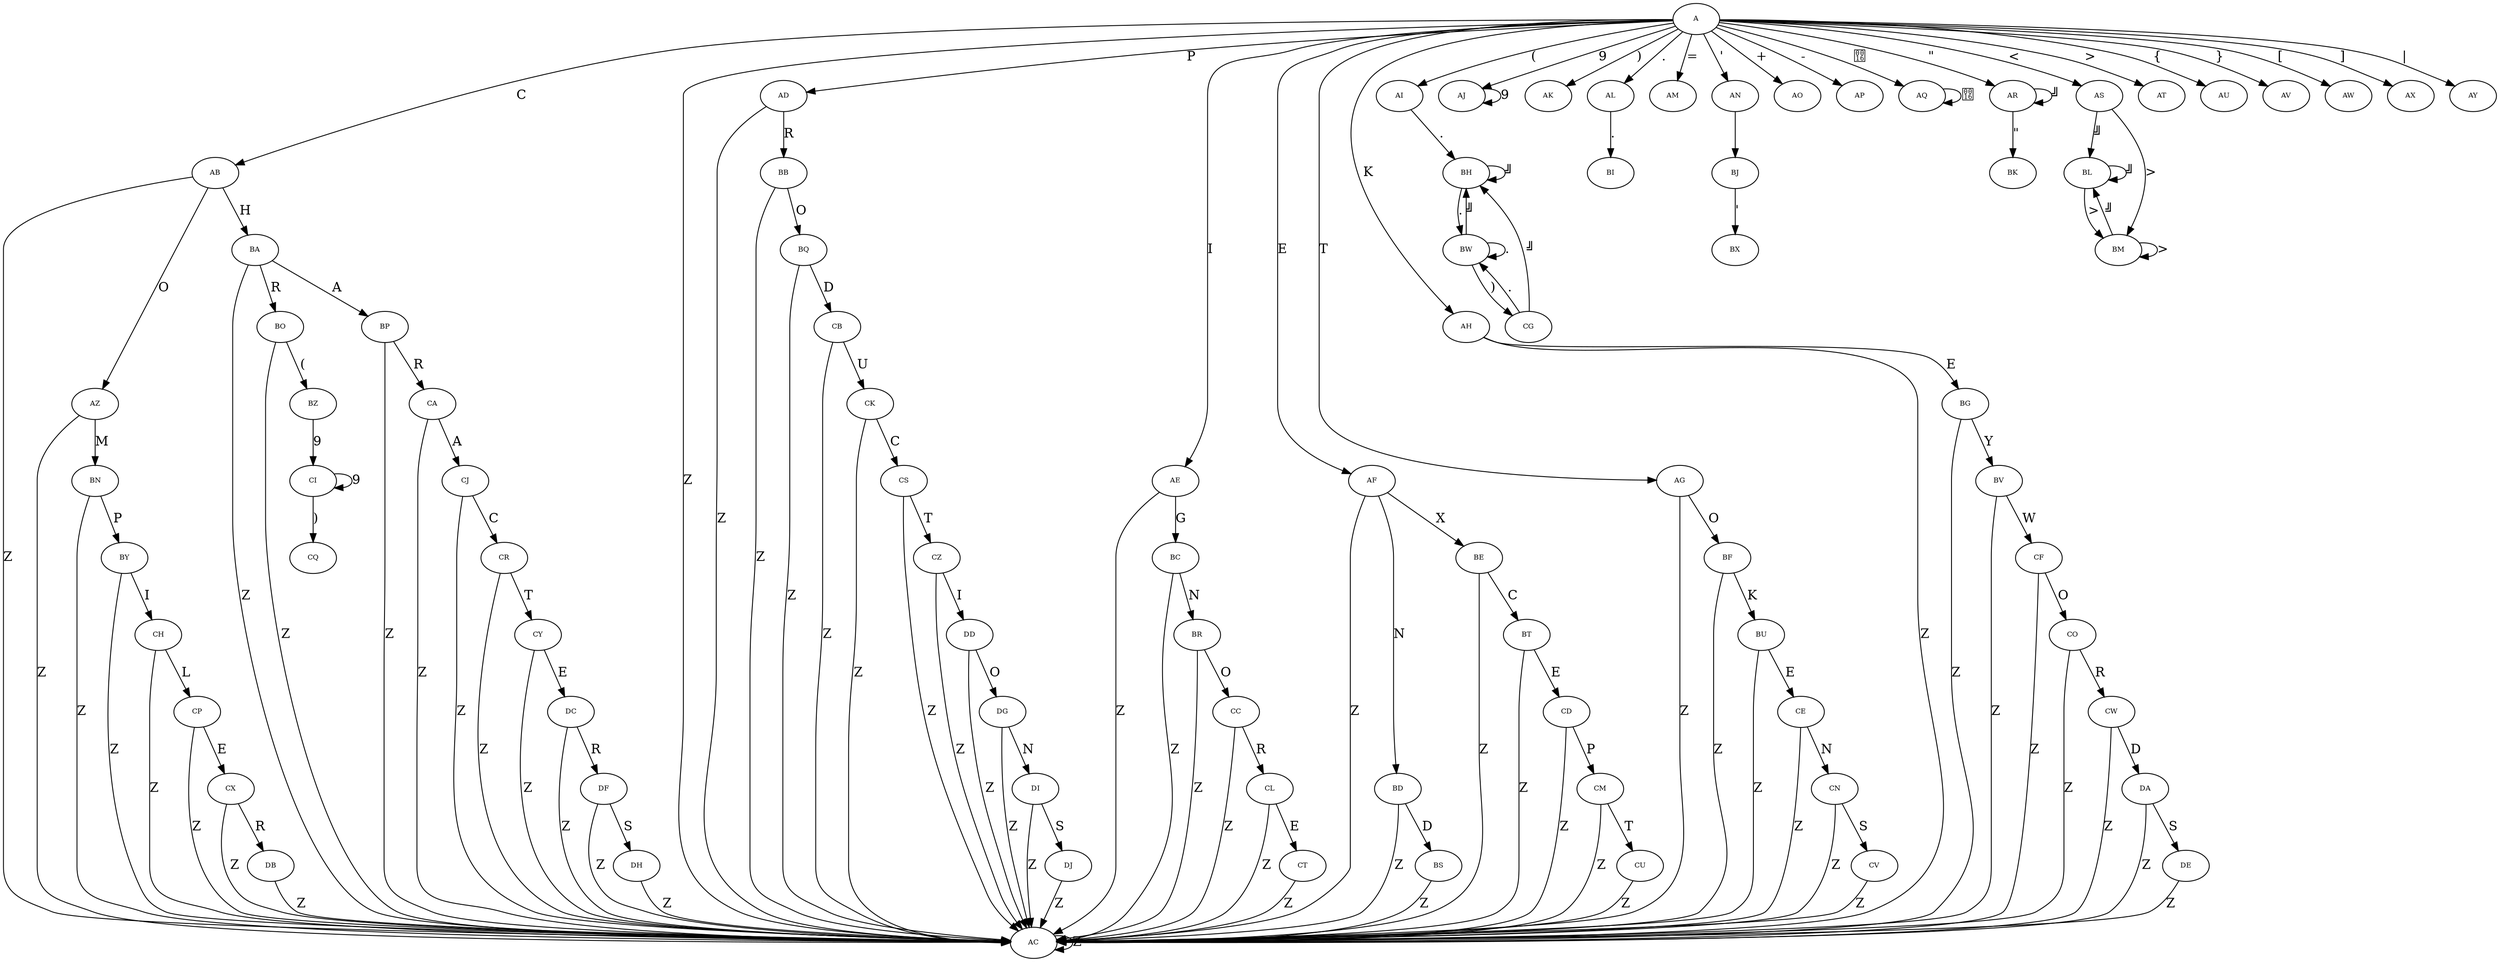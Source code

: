 digraph RGL__DirectedAdjacencyGraph {
    A [
        fontsize = 8,
        label = A
    ]

    AB [
        fontsize = 8,
        label = AB
    ]

    AC [
        fontsize = 8,
        label = AC
    ]

    AD [
        fontsize = 8,
        label = AD
    ]

    AE [
        fontsize = 8,
        label = AE
    ]

    AF [
        fontsize = 8,
        label = AF
    ]

    AG [
        fontsize = 8,
        label = AG
    ]

    AH [
        fontsize = 8,
        label = AH
    ]

    AI [
        fontsize = 8,
        label = AI
    ]

    AJ [
        fontsize = 8,
        label = AJ
    ]

    AK [
        fontsize = 8,
        label = AK
    ]

    AL [
        fontsize = 8,
        label = AL
    ]

    AM [
        fontsize = 8,
        label = AM
    ]

    AN [
        fontsize = 8,
        label = AN
    ]

    AO [
        fontsize = 8,
        label = AO
    ]

    AP [
        fontsize = 8,
        label = AP
    ]

    AQ [
        fontsize = 8,
        label = AQ
    ]

    AR [
        fontsize = 8,
        label = AR
    ]

    AS [
        fontsize = 8,
        label = AS
    ]

    AT [
        fontsize = 8,
        label = AT
    ]

    AU [
        fontsize = 8,
        label = AU
    ]

    AV [
        fontsize = 8,
        label = AV
    ]

    AW [
        fontsize = 8,
        label = AW
    ]

    AX [
        fontsize = 8,
        label = AX
    ]

    AY [
        fontsize = 8,
        label = AY
    ]

    AZ [
        fontsize = 8,
        label = AZ
    ]

    BA [
        fontsize = 8,
        label = BA
    ]

    BB [
        fontsize = 8,
        label = BB
    ]

    BC [
        fontsize = 8,
        label = BC
    ]

    BD [
        fontsize = 8,
        label = BD
    ]

    BE [
        fontsize = 8,
        label = BE
    ]

    BF [
        fontsize = 8,
        label = BF
    ]

    BG [
        fontsize = 8,
        label = BG
    ]

    BH [
        fontsize = 8,
        label = BH
    ]

    BI [
        fontsize = 8,
        label = BI
    ]

    BJ [
        fontsize = 8,
        label = BJ
    ]

    BK [
        fontsize = 8,
        label = BK
    ]

    BL [
        fontsize = 8,
        label = BL
    ]

    BM [
        fontsize = 8,
        label = BM
    ]

    BN [
        fontsize = 8,
        label = BN
    ]

    BO [
        fontsize = 8,
        label = BO
    ]

    BP [
        fontsize = 8,
        label = BP
    ]

    BQ [
        fontsize = 8,
        label = BQ
    ]

    BR [
        fontsize = 8,
        label = BR
    ]

    BS [
        fontsize = 8,
        label = BS
    ]

    BT [
        fontsize = 8,
        label = BT
    ]

    BU [
        fontsize = 8,
        label = BU
    ]

    BV [
        fontsize = 8,
        label = BV
    ]

    BW [
        fontsize = 8,
        label = BW
    ]

    BX [
        fontsize = 8,
        label = BX
    ]

    BY [
        fontsize = 8,
        label = BY
    ]

    BZ [
        fontsize = 8,
        label = BZ
    ]

    CA [
        fontsize = 8,
        label = CA
    ]

    CB [
        fontsize = 8,
        label = CB
    ]

    CC [
        fontsize = 8,
        label = CC
    ]

    CD [
        fontsize = 8,
        label = CD
    ]

    CE [
        fontsize = 8,
        label = CE
    ]

    CF [
        fontsize = 8,
        label = CF
    ]

    CG [
        fontsize = 8,
        label = CG
    ]

    CH [
        fontsize = 8,
        label = CH
    ]

    CI [
        fontsize = 8,
        label = CI
    ]

    CJ [
        fontsize = 8,
        label = CJ
    ]

    CK [
        fontsize = 8,
        label = CK
    ]

    CL [
        fontsize = 8,
        label = CL
    ]

    CM [
        fontsize = 8,
        label = CM
    ]

    CN [
        fontsize = 8,
        label = CN
    ]

    CO [
        fontsize = 8,
        label = CO
    ]

    CP [
        fontsize = 8,
        label = CP
    ]

    CQ [
        fontsize = 8,
        label = CQ
    ]

    CR [
        fontsize = 8,
        label = CR
    ]

    CS [
        fontsize = 8,
        label = CS
    ]

    CT [
        fontsize = 8,
        label = CT
    ]

    CU [
        fontsize = 8,
        label = CU
    ]

    CV [
        fontsize = 8,
        label = CV
    ]

    CW [
        fontsize = 8,
        label = CW
    ]

    CX [
        fontsize = 8,
        label = CX
    ]

    CY [
        fontsize = 8,
        label = CY
    ]

    CZ [
        fontsize = 8,
        label = CZ
    ]

    DA [
        fontsize = 8,
        label = DA
    ]

    DB [
        fontsize = 8,
        label = DB
    ]

    DC [
        fontsize = 8,
        label = DC
    ]

    DD [
        fontsize = 8,
        label = DD
    ]

    DE [
        fontsize = 8,
        label = DE
    ]

    DF [
        fontsize = 8,
        label = DF
    ]

    DG [
        fontsize = 8,
        label = DG
    ]

    DH [
        fontsize = 8,
        label = DH
    ]

    DI [
        fontsize = 8,
        label = DI
    ]

    DJ [
        fontsize = 8,
        label = DJ
    ]

    A -> AB [
        fontsize = 15,
        label = C
    ]

    A -> AC [
        fontsize = 15,
        label = Z
    ]

    A -> AD [
        fontsize = 15,
        label = P
    ]

    A -> AE [
        fontsize = 15,
        label = I
    ]

    A -> AF [
        fontsize = 15,
        label = E
    ]

    A -> AG [
        fontsize = 15,
        label = T
    ]

    A -> AH [
        fontsize = 15,
        label = K
    ]

    A -> AI [
        fontsize = 15,
        label = "("
    ]

    A -> AJ [
        fontsize = 15,
        label = 9
    ]

    A -> AK [
        fontsize = 15,
        label = ")"
    ]

    A -> AL [
        fontsize = 15,
        label = "."
    ]

    A -> AM [
        fontsize = 15,
        label = "="
    ]

    A -> AN [
        fontsize = 15,
        label = "'"
    ]

    A -> AO [
        fontsize = 15,
        label = "+"
    ]

    A -> AP [
        fontsize = 15,
        label = "-"
    ]

    A -> AQ [
        fontsize = 15,
        label = ""
    ]

    A -> AR [
        fontsize = 15,
        label = "\""
    ]

    A -> AS [
        fontsize = 15,
        label = "<"
    ]

    A -> AT [
        fontsize = 15,
        label = ">"
    ]

    A -> AU [
        fontsize = 15,
        label = "{"
    ]

    A -> AV [
        fontsize = 15,
        label = "}"
    ]

    A -> AW [
        fontsize = 15,
        label = "["
    ]

    A -> AX [
        fontsize = 15,
        label = "]"
    ]

    A -> AY [
        fontsize = 15,
        label = "|"
    ]

    AB -> AC [
        fontsize = 15,
        label = Z
    ]

    AB -> AZ [
        fontsize = 15,
        label = O
    ]

    AB -> BA [
        fontsize = 15,
        label = H
    ]

    AC -> AC [
        fontsize = 15,
        label = Z
    ]

    AD -> AC [
        fontsize = 15,
        label = Z
    ]

    AD -> BB [
        fontsize = 15,
        label = R
    ]

    AE -> AC [
        fontsize = 15,
        label = Z
    ]

    AE -> BC [
        fontsize = 15,
        label = G
    ]

    AF -> AC [
        fontsize = 15,
        label = Z
    ]

    AF -> BD [
        fontsize = 15,
        label = N
    ]

    AF -> BE [
        fontsize = 15,
        label = X
    ]

    AG -> AC [
        fontsize = 15,
        label = Z
    ]

    AG -> BF [
        fontsize = 15,
        label = O
    ]

    AH -> AC [
        fontsize = 15,
        label = Z
    ]

    AH -> BG [
        fontsize = 15,
        label = E
    ]

    AI -> BH [
        fontsize = 15,
        label = "."
    ]

    AJ -> AJ [
        fontsize = 15,
        label = 9
    ]

    AL -> BI [
        fontsize = 15,
        label = "."
    ]

    AN -> BJ [
        fontsize = 15,
        label = " "
    ]

    AQ -> AQ [
        fontsize = 15,
        label = ""
    ]

    AR -> AR [
        fontsize = 15,
        label = "╝"
    ]

    AR -> BK [
        fontsize = 15,
        label = "\""
    ]

    AS -> BL [
        fontsize = 15,
        label = "╝"
    ]

    AS -> BM [
        fontsize = 15,
        label = ">"
    ]

    AZ -> AC [
        fontsize = 15,
        label = Z
    ]

    AZ -> BN [
        fontsize = 15,
        label = M
    ]

    BA -> AC [
        fontsize = 15,
        label = Z
    ]

    BA -> BO [
        fontsize = 15,
        label = R
    ]

    BA -> BP [
        fontsize = 15,
        label = A
    ]

    BB -> AC [
        fontsize = 15,
        label = Z
    ]

    BB -> BQ [
        fontsize = 15,
        label = O
    ]

    BC -> AC [
        fontsize = 15,
        label = Z
    ]

    BC -> BR [
        fontsize = 15,
        label = N
    ]

    BD -> AC [
        fontsize = 15,
        label = Z
    ]

    BD -> BS [
        fontsize = 15,
        label = D
    ]

    BE -> BT [
        fontsize = 15,
        label = C
    ]

    BE -> AC [
        fontsize = 15,
        label = Z
    ]

    BF -> AC [
        fontsize = 15,
        label = Z
    ]

    BF -> BU [
        fontsize = 15,
        label = K
    ]

    BG -> AC [
        fontsize = 15,
        label = Z
    ]

    BG -> BV [
        fontsize = 15,
        label = Y
    ]

    BH -> BH [
        fontsize = 15,
        label = "╝"
    ]

    BH -> BW [
        fontsize = 15,
        label = "."
    ]

    BJ -> BX [
        fontsize = 15,
        label = "'"
    ]

    BL -> BL [
        fontsize = 15,
        label = "╝"
    ]

    BL -> BM [
        fontsize = 15,
        label = ">"
    ]

    BM -> BL [
        fontsize = 15,
        label = "╝"
    ]

    BM -> BM [
        fontsize = 15,
        label = ">"
    ]

    BN -> AC [
        fontsize = 15,
        label = Z
    ]

    BN -> BY [
        fontsize = 15,
        label = P
    ]

    BO -> AC [
        fontsize = 15,
        label = Z
    ]

    BO -> BZ [
        fontsize = 15,
        label = "("
    ]

    BP -> AC [
        fontsize = 15,
        label = Z
    ]

    BP -> CA [
        fontsize = 15,
        label = R
    ]

    BQ -> AC [
        fontsize = 15,
        label = Z
    ]

    BQ -> CB [
        fontsize = 15,
        label = D
    ]

    BR -> AC [
        fontsize = 15,
        label = Z
    ]

    BR -> CC [
        fontsize = 15,
        label = O
    ]

    BS -> AC [
        fontsize = 15,
        label = Z
    ]

    BT -> AC [
        fontsize = 15,
        label = Z
    ]

    BT -> CD [
        fontsize = 15,
        label = E
    ]

    BU -> AC [
        fontsize = 15,
        label = Z
    ]

    BU -> CE [
        fontsize = 15,
        label = E
    ]

    BV -> AC [
        fontsize = 15,
        label = Z
    ]

    BV -> CF [
        fontsize = 15,
        label = W
    ]

    BW -> BH [
        fontsize = 15,
        label = "╝"
    ]

    BW -> CG [
        fontsize = 15,
        label = ")"
    ]

    BW -> BW [
        fontsize = 15,
        label = "."
    ]

    BY -> AC [
        fontsize = 15,
        label = Z
    ]

    BY -> CH [
        fontsize = 15,
        label = I
    ]

    BZ -> CI [
        fontsize = 15,
        label = 9
    ]

    CA -> AC [
        fontsize = 15,
        label = Z
    ]

    CA -> CJ [
        fontsize = 15,
        label = A
    ]

    CB -> AC [
        fontsize = 15,
        label = Z
    ]

    CB -> CK [
        fontsize = 15,
        label = U
    ]

    CC -> AC [
        fontsize = 15,
        label = Z
    ]

    CC -> CL [
        fontsize = 15,
        label = R
    ]

    CD -> AC [
        fontsize = 15,
        label = Z
    ]

    CD -> CM [
        fontsize = 15,
        label = P
    ]

    CE -> AC [
        fontsize = 15,
        label = Z
    ]

    CE -> CN [
        fontsize = 15,
        label = N
    ]

    CF -> AC [
        fontsize = 15,
        label = Z
    ]

    CF -> CO [
        fontsize = 15,
        label = O
    ]

    CG -> BH [
        fontsize = 15,
        label = "╝"
    ]

    CG -> BW [
        fontsize = 15,
        label = "."
    ]

    CH -> AC [
        fontsize = 15,
        label = Z
    ]

    CH -> CP [
        fontsize = 15,
        label = L
    ]

    CI -> CI [
        fontsize = 15,
        label = 9
    ]

    CI -> CQ [
        fontsize = 15,
        label = ")"
    ]

    CJ -> CR [
        fontsize = 15,
        label = C
    ]

    CJ -> AC [
        fontsize = 15,
        label = Z
    ]

    CK -> CS [
        fontsize = 15,
        label = C
    ]

    CK -> AC [
        fontsize = 15,
        label = Z
    ]

    CL -> AC [
        fontsize = 15,
        label = Z
    ]

    CL -> CT [
        fontsize = 15,
        label = E
    ]

    CM -> AC [
        fontsize = 15,
        label = Z
    ]

    CM -> CU [
        fontsize = 15,
        label = T
    ]

    CN -> AC [
        fontsize = 15,
        label = Z
    ]

    CN -> CV [
        fontsize = 15,
        label = S
    ]

    CO -> AC [
        fontsize = 15,
        label = Z
    ]

    CO -> CW [
        fontsize = 15,
        label = R
    ]

    CP -> AC [
        fontsize = 15,
        label = Z
    ]

    CP -> CX [
        fontsize = 15,
        label = E
    ]

    CR -> AC [
        fontsize = 15,
        label = Z
    ]

    CR -> CY [
        fontsize = 15,
        label = T
    ]

    CS -> AC [
        fontsize = 15,
        label = Z
    ]

    CS -> CZ [
        fontsize = 15,
        label = T
    ]

    CT -> AC [
        fontsize = 15,
        label = Z
    ]

    CU -> AC [
        fontsize = 15,
        label = Z
    ]

    CV -> AC [
        fontsize = 15,
        label = Z
    ]

    CW -> AC [
        fontsize = 15,
        label = Z
    ]

    CW -> DA [
        fontsize = 15,
        label = D
    ]

    CX -> AC [
        fontsize = 15,
        label = Z
    ]

    CX -> DB [
        fontsize = 15,
        label = R
    ]

    CY -> AC [
        fontsize = 15,
        label = Z
    ]

    CY -> DC [
        fontsize = 15,
        label = E
    ]

    CZ -> AC [
        fontsize = 15,
        label = Z
    ]

    CZ -> DD [
        fontsize = 15,
        label = I
    ]

    DA -> AC [
        fontsize = 15,
        label = Z
    ]

    DA -> DE [
        fontsize = 15,
        label = S
    ]

    DB -> AC [
        fontsize = 15,
        label = Z
    ]

    DC -> AC [
        fontsize = 15,
        label = Z
    ]

    DC -> DF [
        fontsize = 15,
        label = R
    ]

    DD -> AC [
        fontsize = 15,
        label = Z
    ]

    DD -> DG [
        fontsize = 15,
        label = O
    ]

    DE -> AC [
        fontsize = 15,
        label = Z
    ]

    DF -> AC [
        fontsize = 15,
        label = Z
    ]

    DF -> DH [
        fontsize = 15,
        label = S
    ]

    DG -> AC [
        fontsize = 15,
        label = Z
    ]

    DG -> DI [
        fontsize = 15,
        label = N
    ]

    DH -> AC [
        fontsize = 15,
        label = Z
    ]

    DI -> AC [
        fontsize = 15,
        label = Z
    ]

    DI -> DJ [
        fontsize = 15,
        label = S
    ]

    DJ -> AC [
        fontsize = 15,
        label = Z
    ]
}
